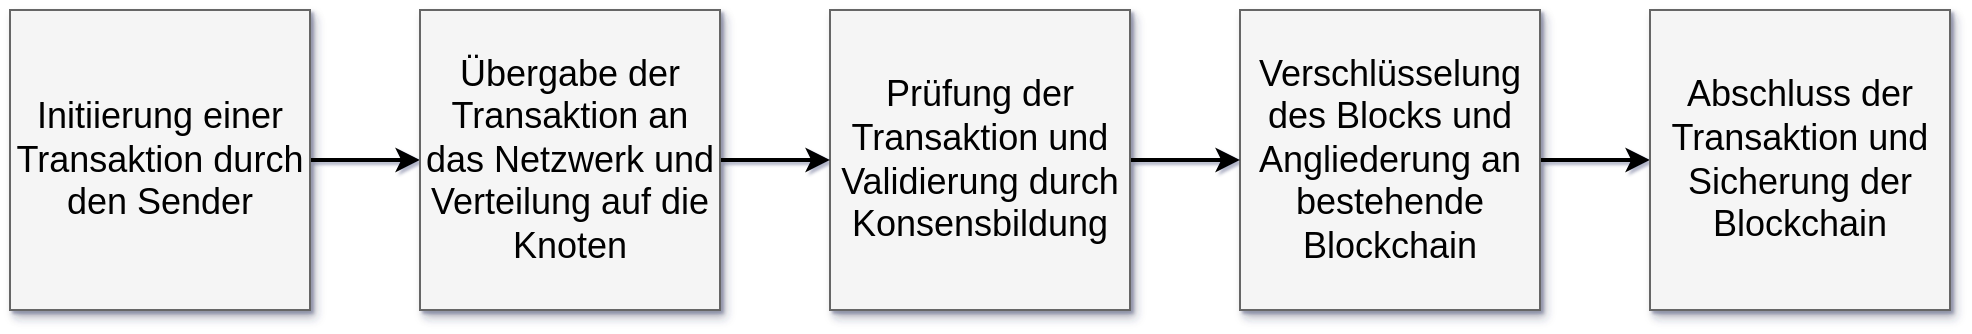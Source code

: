 <mxfile version="20.0.1" type="device"><diagram name="Page-1" id="90a13364-a465-7bf4-72fc-28e22215d7a0"><mxGraphModel dx="1038" dy="579" grid="1" gridSize="10" guides="1" tooltips="1" connect="1" arrows="1" fold="1" page="1" pageScale="1.5" pageWidth="660" pageHeight="110" background="none" math="0" shadow="1"><root><mxCell id="0" style=";html=1;"/><mxCell id="1" style=";html=1;" parent="0"/><mxCell id="EgM_UG8h001nCaibCO0v-8" value="" style="edgeStyle=orthogonalEdgeStyle;rounded=0;orthogonalLoop=1;jettySize=auto;html=1;strokeWidth=2;verticalAlign=middle;" edge="1" parent="1" source="3a17f1ce550125da-8" target="EgM_UG8h001nCaibCO0v-5"><mxGeometry relative="1" as="geometry"/></mxCell><mxCell id="3a17f1ce550125da-8" value="Initiierung einer Transaktion durch den Sender" style="whiteSpace=wrap;html=1;shadow=1;fontSize=18;fillColor=#f5f5f5;strokeColor=#666666;rounded=0;glass=0;sketch=0;verticalAlign=middle;" parent="1" vertex="1"><mxGeometry x="10" y="8" width="150" height="150" as="geometry"/></mxCell><mxCell id="EgM_UG8h001nCaibCO0v-11" value="" style="edgeStyle=orthogonalEdgeStyle;rounded=0;orthogonalLoop=1;jettySize=auto;html=1;strokeWidth=2;verticalAlign=middle;" edge="1" parent="1" source="EgM_UG8h001nCaibCO0v-3" target="EgM_UG8h001nCaibCO0v-6"><mxGeometry relative="1" as="geometry"/></mxCell><mxCell id="EgM_UG8h001nCaibCO0v-3" value="Verschlüsselung des Blocks und Angliederung an bestehende Blockchain" style="whiteSpace=wrap;html=1;shadow=1;fontSize=18;fillColor=#f5f5f5;strokeColor=#666666;rounded=0;glass=0;sketch=0;verticalAlign=middle;" vertex="1" parent="1"><mxGeometry x="625" y="8" width="150" height="150" as="geometry"/></mxCell><mxCell id="EgM_UG8h001nCaibCO0v-10" value="" style="edgeStyle=orthogonalEdgeStyle;rounded=0;orthogonalLoop=1;jettySize=auto;html=1;strokeWidth=2;verticalAlign=middle;" edge="1" parent="1" source="EgM_UG8h001nCaibCO0v-4" target="EgM_UG8h001nCaibCO0v-3"><mxGeometry relative="1" as="geometry"/></mxCell><mxCell id="EgM_UG8h001nCaibCO0v-4" value="Prüfung der Transaktion und Validierung durch Konsensbildung" style="whiteSpace=wrap;html=1;shadow=1;fontSize=18;fillColor=#f5f5f5;strokeColor=#666666;rounded=0;glass=0;sketch=0;verticalAlign=middle;" vertex="1" parent="1"><mxGeometry x="420" y="8" width="150" height="150" as="geometry"/></mxCell><mxCell id="EgM_UG8h001nCaibCO0v-9" value="" style="edgeStyle=orthogonalEdgeStyle;rounded=0;orthogonalLoop=1;jettySize=auto;html=1;strokeWidth=2;verticalAlign=middle;" edge="1" parent="1" source="EgM_UG8h001nCaibCO0v-5" target="EgM_UG8h001nCaibCO0v-4"><mxGeometry relative="1" as="geometry"/></mxCell><mxCell id="EgM_UG8h001nCaibCO0v-5" value="Übergabe der Transaktion an das Netzwerk und Verteilung auf die Knoten" style="whiteSpace=wrap;html=1;shadow=1;fontSize=18;fillColor=#f5f5f5;strokeColor=#666666;rounded=0;glass=0;sketch=0;verticalAlign=middle;" vertex="1" parent="1"><mxGeometry x="215" y="8" width="150" height="150" as="geometry"/></mxCell><mxCell id="EgM_UG8h001nCaibCO0v-6" value="Abschluss der Transaktion und Sicherung der Blockchain" style="whiteSpace=wrap;html=1;shadow=1;fontSize=18;fillColor=#f5f5f5;strokeColor=#666666;rounded=0;glass=0;sketch=0;verticalAlign=middle;" vertex="1" parent="1"><mxGeometry x="830" y="8" width="150" height="150" as="geometry"/></mxCell></root></mxGraphModel></diagram></mxfile>